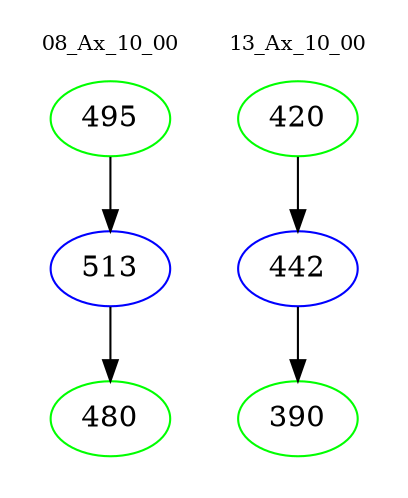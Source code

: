 digraph{
subgraph cluster_0 {
color = white
label = "08_Ax_10_00";
fontsize=10;
T0_495 [label="495", color="green"]
T0_495 -> T0_513 [color="black"]
T0_513 [label="513", color="blue"]
T0_513 -> T0_480 [color="black"]
T0_480 [label="480", color="green"]
}
subgraph cluster_1 {
color = white
label = "13_Ax_10_00";
fontsize=10;
T1_420 [label="420", color="green"]
T1_420 -> T1_442 [color="black"]
T1_442 [label="442", color="blue"]
T1_442 -> T1_390 [color="black"]
T1_390 [label="390", color="green"]
}
}
